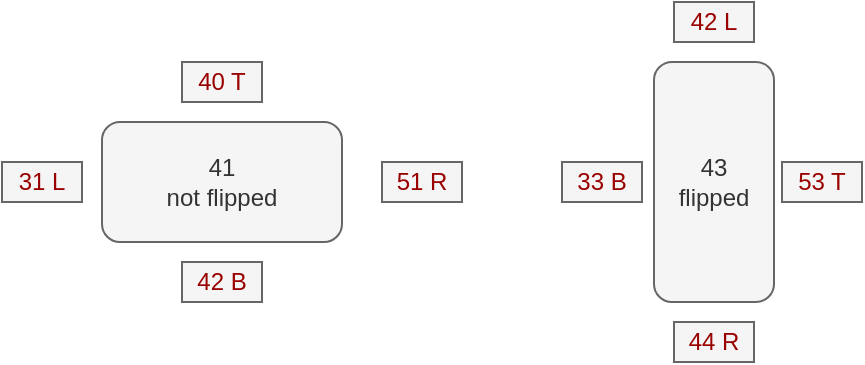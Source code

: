 <mxfile version="13.1.14" type="device"><diagram id="nHKqYey_jahvJRqAnMVY" name="Page-1"><mxGraphModel dx="1422" dy="745" grid="1" gridSize="10" guides="1" tooltips="1" connect="1" arrows="1" fold="1" page="1" pageScale="1" pageWidth="827" pageHeight="1169" math="0" shadow="0"><root><mxCell id="0"/><mxCell id="1" parent="0"/><mxCell id="JYaBxBykYZ86MwMldd4d-1" value="41&lt;br&gt;not flipped" style="rounded=1;whiteSpace=wrap;html=1;fillColor=#f5f5f5;strokeColor=#666666;fontColor=#333333;" vertex="1" parent="1"><mxGeometry x="110" y="170" width="120" height="60" as="geometry"/></mxCell><mxCell id="JYaBxBykYZ86MwMldd4d-2" value="43&lt;br&gt;flipped" style="rounded=1;whiteSpace=wrap;html=1;rotation=0;fillColor=#f5f5f5;strokeColor=#666666;fontColor=#333333;" vertex="1" parent="1"><mxGeometry x="386" y="140" width="60" height="120" as="geometry"/></mxCell><mxCell id="JYaBxBykYZ86MwMldd4d-5" value="&lt;font color=&quot;#990000&quot;&gt;40 T&lt;/font&gt;" style="text;html=1;strokeColor=#666666;fillColor=#f5f5f5;align=center;verticalAlign=middle;whiteSpace=wrap;rounded=0;fontColor=#333333;" vertex="1" parent="1"><mxGeometry x="150" y="140" width="40" height="20" as="geometry"/></mxCell><mxCell id="JYaBxBykYZ86MwMldd4d-20" value="&lt;font color=&quot;#990000&quot;&gt;31 L&lt;/font&gt;" style="text;html=1;strokeColor=#666666;fillColor=#f5f5f5;align=center;verticalAlign=middle;whiteSpace=wrap;rounded=0;fontColor=#333333;" vertex="1" parent="1"><mxGeometry x="60" y="190" width="40" height="20" as="geometry"/></mxCell><mxCell id="JYaBxBykYZ86MwMldd4d-21" value="&lt;font color=&quot;#990000&quot;&gt;42 B&lt;/font&gt;" style="text;html=1;strokeColor=#666666;fillColor=#f5f5f5;align=center;verticalAlign=middle;whiteSpace=wrap;rounded=0;fontColor=#333333;" vertex="1" parent="1"><mxGeometry x="150" y="240" width="40" height="20" as="geometry"/></mxCell><mxCell id="JYaBxBykYZ86MwMldd4d-22" value="&lt;font color=&quot;#990000&quot;&gt;51 R&lt;/font&gt;" style="text;html=1;strokeColor=#666666;fillColor=#f5f5f5;align=center;verticalAlign=middle;whiteSpace=wrap;rounded=0;fontColor=#333333;" vertex="1" parent="1"><mxGeometry x="250" y="190" width="40" height="20" as="geometry"/></mxCell><mxCell id="JYaBxBykYZ86MwMldd4d-23" value="&lt;font color=&quot;#990000&quot;&gt;33 B&lt;/font&gt;" style="text;html=1;strokeColor=#666666;fillColor=#f5f5f5;align=center;verticalAlign=middle;whiteSpace=wrap;rounded=0;fontColor=#333333;" vertex="1" parent="1"><mxGeometry x="340" y="190" width="40" height="20" as="geometry"/></mxCell><mxCell id="JYaBxBykYZ86MwMldd4d-24" value="&lt;font color=&quot;#990000&quot;&gt;44 R&lt;/font&gt;" style="text;html=1;strokeColor=#666666;fillColor=#f5f5f5;align=center;verticalAlign=middle;whiteSpace=wrap;rounded=0;fontColor=#333333;" vertex="1" parent="1"><mxGeometry x="396" y="270" width="40" height="20" as="geometry"/></mxCell><mxCell id="JYaBxBykYZ86MwMldd4d-25" value="&lt;font color=&quot;#990000&quot;&gt;42 L&lt;/font&gt;" style="text;html=1;strokeColor=#666666;fillColor=#f5f5f5;align=center;verticalAlign=middle;whiteSpace=wrap;rounded=0;fontColor=#333333;" vertex="1" parent="1"><mxGeometry x="396" y="110" width="40" height="20" as="geometry"/></mxCell><mxCell id="JYaBxBykYZ86MwMldd4d-26" value="&lt;font color=&quot;#990000&quot;&gt;53 T&lt;/font&gt;" style="text;html=1;strokeColor=#666666;fillColor=#f5f5f5;align=center;verticalAlign=middle;whiteSpace=wrap;rounded=0;fontColor=#333333;" vertex="1" parent="1"><mxGeometry x="450" y="190" width="40" height="20" as="geometry"/></mxCell></root></mxGraphModel></diagram></mxfile>